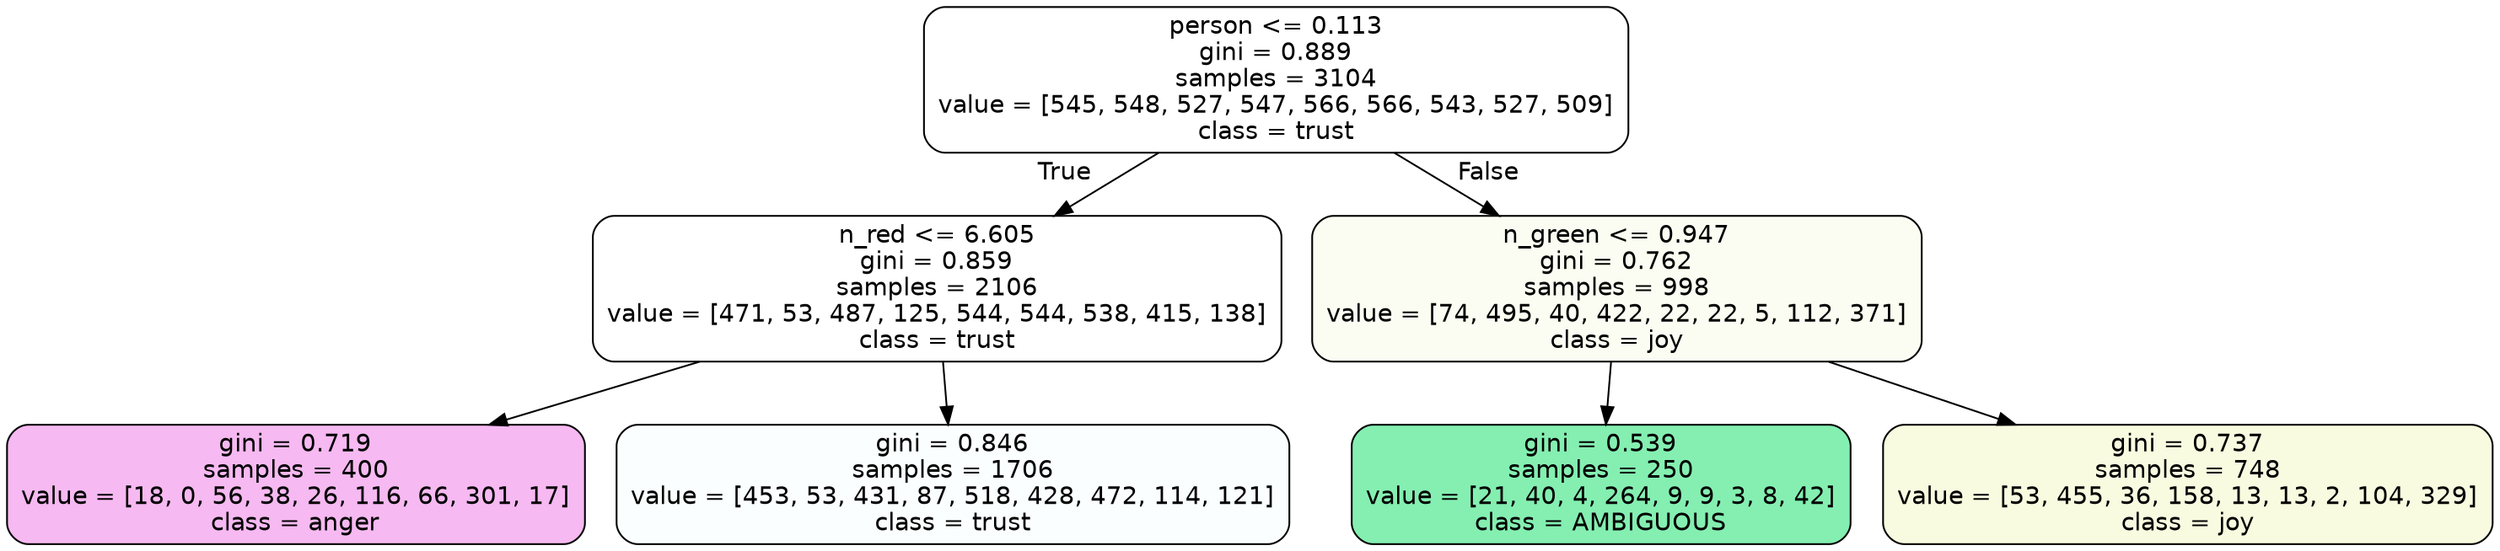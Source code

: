 digraph Tree {
node [shape=box, style="filled, rounded", color="black", fontname=helvetica] ;
edge [fontname=helvetica] ;
0 [label="person <= 0.113\ngini = 0.889\nsamples = 3104\nvalue = [545, 548, 527, 547, 566, 566, 543, 527, 509]\nclass = trust", fillcolor="#39d7e500"] ;
1 [label="n_red <= 6.605\ngini = 0.859\nsamples = 2106\nvalue = [471, 53, 487, 125, 544, 544, 538, 415, 138]\nclass = trust", fillcolor="#39d7e500"] ;
0 -> 1 [labeldistance=2.5, labelangle=45, headlabel="True"] ;
2 [label="gini = 0.719\nsamples = 400\nvalue = [18, 0, 56, 38, 26, 116, 66, 301, 17]\nclass = anger", fillcolor="#e539d75a"] ;
1 -> 2 ;
3 [label="gini = 0.846\nsamples = 1706\nvalue = [453, 53, 431, 87, 518, 428, 472, 114, 121]\nclass = trust", fillcolor="#39d7e505"] ;
1 -> 3 ;
4 [label="n_green <= 0.947\ngini = 0.762\nsamples = 998\nvalue = [74, 495, 40, 422, 22, 22, 5, 112, 371]\nclass = joy", fillcolor="#d7e53910"] ;
0 -> 4 [labeldistance=2.5, labelangle=-45, headlabel="False"] ;
5 [label="gini = 0.539\nsamples = 250\nvalue = [21, 40, 4, 264, 9, 9, 3, 8, 42]\nclass = AMBIGUOUS", fillcolor="#39e5819e"] ;
4 -> 5 ;
6 [label="gini = 0.737\nsamples = 748\nvalue = [53, 455, 36, 158, 13, 13, 2, 104, 329]\nclass = joy", fillcolor="#d7e53927"] ;
4 -> 6 ;
}